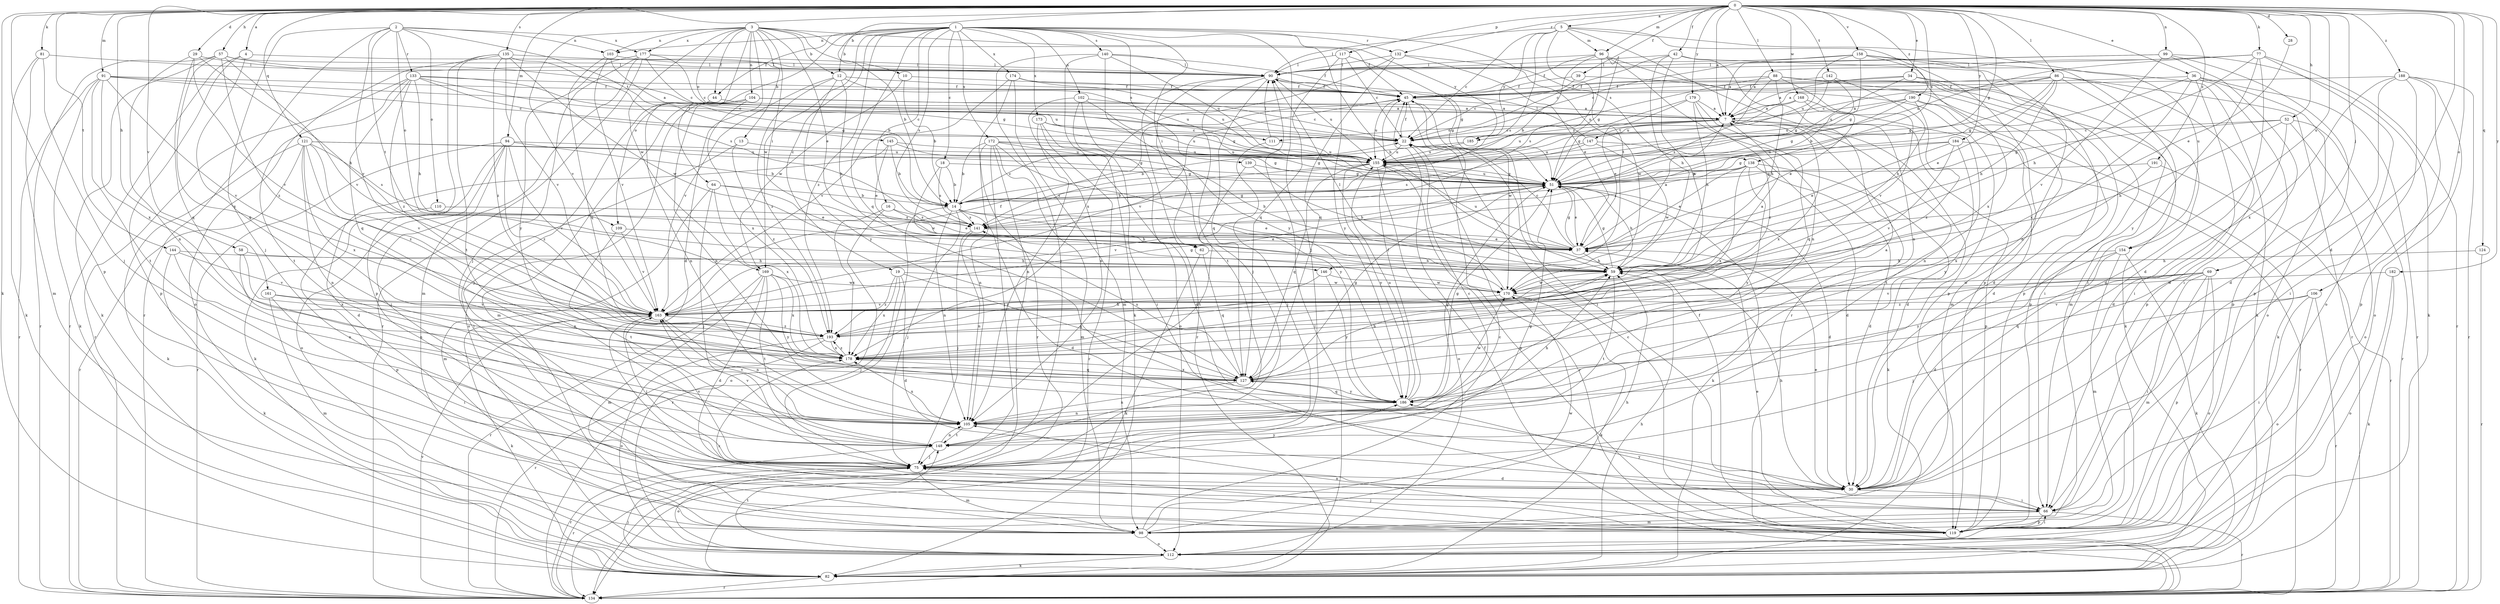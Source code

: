 strict digraph  {
0;
1;
2;
3;
4;
5;
7;
10;
12;
13;
14;
16;
18;
19;
22;
28;
29;
30;
34;
36;
37;
39;
42;
44;
45;
51;
52;
57;
58;
59;
62;
64;
66;
69;
75;
77;
81;
82;
86;
88;
90;
91;
94;
96;
98;
99;
102;
103;
104;
105;
106;
109;
110;
111;
112;
117;
119;
121;
124;
127;
132;
133;
134;
135;
138;
139;
140;
141;
142;
144;
145;
146;
147;
148;
154;
155;
158;
161;
163;
168;
169;
170;
172;
173;
174;
177;
178;
179;
182;
184;
185;
186;
188;
190;
191;
193;
0 -> 4  [label=a];
0 -> 5  [label=a];
0 -> 7  [label=a];
0 -> 10  [label=b];
0 -> 28  [label=d];
0 -> 29  [label=d];
0 -> 30  [label=d];
0 -> 34  [label=e];
0 -> 36  [label=e];
0 -> 39  [label=f];
0 -> 42  [label=f];
0 -> 51  [label=g];
0 -> 52  [label=h];
0 -> 57  [label=h];
0 -> 58  [label=h];
0 -> 69  [label=j];
0 -> 77  [label=k];
0 -> 81  [label=k];
0 -> 82  [label=k];
0 -> 86  [label=l];
0 -> 88  [label=l];
0 -> 91  [label=m];
0 -> 94  [label=m];
0 -> 96  [label=m];
0 -> 99  [label=n];
0 -> 106  [label=o];
0 -> 117  [label=p];
0 -> 119  [label=p];
0 -> 121  [label=q];
0 -> 124  [label=q];
0 -> 132  [label=r];
0 -> 135  [label=s];
0 -> 138  [label=s];
0 -> 142  [label=t];
0 -> 144  [label=t];
0 -> 154  [label=u];
0 -> 158  [label=v];
0 -> 161  [label=v];
0 -> 168  [label=w];
0 -> 179  [label=y];
0 -> 182  [label=y];
0 -> 184  [label=y];
0 -> 188  [label=z];
0 -> 190  [label=z];
0 -> 191  [label=z];
1 -> 12  [label=b];
1 -> 16  [label=c];
1 -> 18  [label=c];
1 -> 19  [label=c];
1 -> 44  [label=f];
1 -> 59  [label=h];
1 -> 62  [label=i];
1 -> 75  [label=j];
1 -> 102  [label=n];
1 -> 103  [label=n];
1 -> 109  [label=o];
1 -> 127  [label=q];
1 -> 132  [label=r];
1 -> 138  [label=s];
1 -> 139  [label=s];
1 -> 140  [label=s];
1 -> 141  [label=s];
1 -> 169  [label=w];
1 -> 172  [label=x];
1 -> 173  [label=x];
1 -> 174  [label=x];
1 -> 193  [label=z];
2 -> 75  [label=j];
2 -> 103  [label=n];
2 -> 109  [label=o];
2 -> 110  [label=o];
2 -> 133  [label=r];
2 -> 134  [label=r];
2 -> 145  [label=t];
2 -> 146  [label=t];
2 -> 163  [label=v];
2 -> 177  [label=x];
3 -> 12  [label=b];
3 -> 13  [label=b];
3 -> 14  [label=b];
3 -> 30  [label=d];
3 -> 37  [label=e];
3 -> 44  [label=f];
3 -> 45  [label=f];
3 -> 62  [label=i];
3 -> 64  [label=i];
3 -> 103  [label=n];
3 -> 104  [label=n];
3 -> 111  [label=o];
3 -> 163  [label=v];
3 -> 169  [label=w];
3 -> 177  [label=x];
3 -> 185  [label=y];
4 -> 90  [label=l];
4 -> 119  [label=p];
4 -> 127  [label=q];
4 -> 134  [label=r];
5 -> 22  [label=c];
5 -> 90  [label=l];
5 -> 96  [label=m];
5 -> 119  [label=p];
5 -> 134  [label=r];
5 -> 141  [label=s];
5 -> 146  [label=t];
5 -> 154  [label=u];
5 -> 185  [label=y];
7 -> 22  [label=c];
7 -> 30  [label=d];
7 -> 111  [label=o];
7 -> 119  [label=p];
7 -> 147  [label=t];
7 -> 148  [label=t];
7 -> 155  [label=u];
7 -> 178  [label=x];
7 -> 185  [label=y];
10 -> 14  [label=b];
10 -> 45  [label=f];
10 -> 169  [label=w];
12 -> 45  [label=f];
12 -> 59  [label=h];
12 -> 155  [label=u];
12 -> 163  [label=v];
12 -> 186  [label=y];
12 -> 193  [label=z];
13 -> 66  [label=i];
13 -> 155  [label=u];
13 -> 193  [label=z];
14 -> 22  [label=c];
14 -> 30  [label=d];
14 -> 37  [label=e];
14 -> 51  [label=g];
14 -> 59  [label=h];
14 -> 75  [label=j];
14 -> 105  [label=n];
14 -> 134  [label=r];
14 -> 141  [label=s];
16 -> 37  [label=e];
16 -> 112  [label=o];
16 -> 141  [label=s];
16 -> 178  [label=x];
18 -> 14  [label=b];
18 -> 51  [label=g];
18 -> 141  [label=s];
18 -> 170  [label=w];
19 -> 30  [label=d];
19 -> 75  [label=j];
19 -> 127  [label=q];
19 -> 170  [label=w];
19 -> 178  [label=x];
19 -> 193  [label=z];
22 -> 45  [label=f];
22 -> 134  [label=r];
22 -> 155  [label=u];
28 -> 37  [label=e];
29 -> 59  [label=h];
29 -> 90  [label=l];
29 -> 105  [label=n];
29 -> 127  [label=q];
29 -> 163  [label=v];
30 -> 37  [label=e];
30 -> 59  [label=h];
30 -> 66  [label=i];
34 -> 7  [label=a];
34 -> 45  [label=f];
34 -> 66  [label=i];
34 -> 98  [label=m];
34 -> 155  [label=u];
36 -> 45  [label=f];
36 -> 51  [label=g];
36 -> 66  [label=i];
36 -> 112  [label=o];
36 -> 119  [label=p];
36 -> 134  [label=r];
36 -> 178  [label=x];
37 -> 7  [label=a];
37 -> 22  [label=c];
37 -> 51  [label=g];
37 -> 59  [label=h];
37 -> 155  [label=u];
39 -> 22  [label=c];
39 -> 45  [label=f];
39 -> 98  [label=m];
42 -> 22  [label=c];
42 -> 59  [label=h];
42 -> 90  [label=l];
42 -> 105  [label=n];
42 -> 119  [label=p];
42 -> 170  [label=w];
44 -> 7  [label=a];
44 -> 75  [label=j];
44 -> 105  [label=n];
45 -> 7  [label=a];
45 -> 66  [label=i];
45 -> 155  [label=u];
45 -> 163  [label=v];
45 -> 170  [label=w];
51 -> 14  [label=b];
51 -> 30  [label=d];
51 -> 37  [label=e];
51 -> 59  [label=h];
51 -> 82  [label=k];
51 -> 155  [label=u];
51 -> 163  [label=v];
52 -> 22  [label=c];
52 -> 30  [label=d];
52 -> 51  [label=g];
52 -> 59  [label=h];
52 -> 112  [label=o];
52 -> 134  [label=r];
57 -> 22  [label=c];
57 -> 82  [label=k];
57 -> 90  [label=l];
57 -> 134  [label=r];
57 -> 163  [label=v];
57 -> 178  [label=x];
57 -> 193  [label=z];
58 -> 59  [label=h];
58 -> 105  [label=n];
58 -> 178  [label=x];
59 -> 51  [label=g];
59 -> 148  [label=t];
59 -> 170  [label=w];
62 -> 59  [label=h];
62 -> 82  [label=k];
62 -> 127  [label=q];
64 -> 14  [label=b];
64 -> 37  [label=e];
64 -> 75  [label=j];
64 -> 98  [label=m];
64 -> 178  [label=x];
66 -> 98  [label=m];
66 -> 119  [label=p];
66 -> 134  [label=r];
66 -> 186  [label=y];
69 -> 66  [label=i];
69 -> 98  [label=m];
69 -> 112  [label=o];
69 -> 119  [label=p];
69 -> 127  [label=q];
69 -> 163  [label=v];
69 -> 170  [label=w];
69 -> 193  [label=z];
75 -> 30  [label=d];
75 -> 51  [label=g];
75 -> 98  [label=m];
75 -> 112  [label=o];
75 -> 134  [label=r];
75 -> 163  [label=v];
75 -> 186  [label=y];
77 -> 7  [label=a];
77 -> 30  [label=d];
77 -> 59  [label=h];
77 -> 90  [label=l];
77 -> 112  [label=o];
77 -> 134  [label=r];
77 -> 155  [label=u];
77 -> 186  [label=y];
81 -> 75  [label=j];
81 -> 82  [label=k];
81 -> 90  [label=l];
81 -> 98  [label=m];
82 -> 59  [label=h];
82 -> 75  [label=j];
82 -> 90  [label=l];
82 -> 134  [label=r];
86 -> 7  [label=a];
86 -> 22  [label=c];
86 -> 30  [label=d];
86 -> 37  [label=e];
86 -> 45  [label=f];
86 -> 51  [label=g];
86 -> 59  [label=h];
86 -> 119  [label=p];
86 -> 134  [label=r];
88 -> 30  [label=d];
88 -> 45  [label=f];
88 -> 59  [label=h];
88 -> 82  [label=k];
88 -> 119  [label=p];
88 -> 141  [label=s];
88 -> 155  [label=u];
88 -> 163  [label=v];
90 -> 45  [label=f];
90 -> 51  [label=g];
90 -> 75  [label=j];
90 -> 127  [label=q];
90 -> 134  [label=r];
90 -> 148  [label=t];
90 -> 155  [label=u];
91 -> 7  [label=a];
91 -> 22  [label=c];
91 -> 45  [label=f];
91 -> 82  [label=k];
91 -> 134  [label=r];
91 -> 148  [label=t];
91 -> 163  [label=v];
91 -> 178  [label=x];
94 -> 14  [label=b];
94 -> 75  [label=j];
94 -> 82  [label=k];
94 -> 112  [label=o];
94 -> 134  [label=r];
94 -> 155  [label=u];
94 -> 163  [label=v];
94 -> 193  [label=z];
96 -> 14  [label=b];
96 -> 45  [label=f];
96 -> 51  [label=g];
96 -> 90  [label=l];
96 -> 105  [label=n];
96 -> 119  [label=p];
96 -> 141  [label=s];
98 -> 22  [label=c];
98 -> 59  [label=h];
98 -> 112  [label=o];
98 -> 170  [label=w];
99 -> 7  [label=a];
99 -> 66  [label=i];
99 -> 82  [label=k];
99 -> 90  [label=l];
99 -> 119  [label=p];
99 -> 163  [label=v];
102 -> 7  [label=a];
102 -> 51  [label=g];
102 -> 66  [label=i];
102 -> 105  [label=n];
102 -> 112  [label=o];
103 -> 14  [label=b];
103 -> 90  [label=l];
103 -> 127  [label=q];
103 -> 163  [label=v];
104 -> 7  [label=a];
104 -> 22  [label=c];
104 -> 98  [label=m];
104 -> 105  [label=n];
104 -> 112  [label=o];
104 -> 178  [label=x];
105 -> 51  [label=g];
105 -> 59  [label=h];
105 -> 148  [label=t];
105 -> 163  [label=v];
105 -> 178  [label=x];
106 -> 66  [label=i];
106 -> 75  [label=j];
106 -> 112  [label=o];
106 -> 134  [label=r];
106 -> 163  [label=v];
109 -> 37  [label=e];
109 -> 148  [label=t];
109 -> 163  [label=v];
110 -> 119  [label=p];
110 -> 141  [label=s];
111 -> 75  [label=j];
111 -> 90  [label=l];
111 -> 155  [label=u];
112 -> 82  [label=k];
112 -> 148  [label=t];
117 -> 22  [label=c];
117 -> 51  [label=g];
117 -> 90  [label=l];
117 -> 127  [label=q];
117 -> 186  [label=y];
119 -> 22  [label=c];
119 -> 37  [label=e];
119 -> 45  [label=f];
119 -> 66  [label=i];
119 -> 75  [label=j];
119 -> 105  [label=n];
119 -> 178  [label=x];
121 -> 51  [label=g];
121 -> 82  [label=k];
121 -> 105  [label=n];
121 -> 134  [label=r];
121 -> 141  [label=s];
121 -> 155  [label=u];
121 -> 163  [label=v];
121 -> 178  [label=x];
121 -> 193  [label=z];
124 -> 59  [label=h];
124 -> 134  [label=r];
127 -> 7  [label=a];
127 -> 51  [label=g];
127 -> 59  [label=h];
127 -> 105  [label=n];
127 -> 141  [label=s];
127 -> 178  [label=x];
127 -> 186  [label=y];
132 -> 37  [label=e];
132 -> 90  [label=l];
132 -> 127  [label=q];
132 -> 170  [label=w];
132 -> 178  [label=x];
133 -> 22  [label=c];
133 -> 45  [label=f];
133 -> 51  [label=g];
133 -> 59  [label=h];
133 -> 127  [label=q];
133 -> 134  [label=r];
133 -> 148  [label=t];
133 -> 155  [label=u];
133 -> 193  [label=z];
134 -> 45  [label=f];
134 -> 163  [label=v];
135 -> 90  [label=l];
135 -> 112  [label=o];
135 -> 119  [label=p];
135 -> 141  [label=s];
135 -> 148  [label=t];
135 -> 163  [label=v];
135 -> 170  [label=w];
135 -> 193  [label=z];
138 -> 30  [label=d];
138 -> 37  [label=e];
138 -> 51  [label=g];
138 -> 82  [label=k];
138 -> 141  [label=s];
138 -> 178  [label=x];
138 -> 186  [label=y];
139 -> 51  [label=g];
139 -> 59  [label=h];
139 -> 148  [label=t];
140 -> 45  [label=f];
140 -> 75  [label=j];
140 -> 82  [label=k];
140 -> 90  [label=l];
140 -> 155  [label=u];
140 -> 186  [label=y];
141 -> 37  [label=e];
141 -> 75  [label=j];
141 -> 105  [label=n];
142 -> 14  [label=b];
142 -> 45  [label=f];
142 -> 51  [label=g];
142 -> 59  [label=h];
144 -> 59  [label=h];
144 -> 82  [label=k];
144 -> 105  [label=n];
144 -> 163  [label=v];
145 -> 14  [label=b];
145 -> 30  [label=d];
145 -> 37  [label=e];
145 -> 51  [label=g];
145 -> 155  [label=u];
146 -> 170  [label=w];
146 -> 186  [label=y];
146 -> 193  [label=z];
147 -> 30  [label=d];
147 -> 90  [label=l];
147 -> 141  [label=s];
147 -> 155  [label=u];
147 -> 170  [label=w];
148 -> 22  [label=c];
148 -> 75  [label=j];
148 -> 105  [label=n];
148 -> 134  [label=r];
148 -> 163  [label=v];
154 -> 30  [label=d];
154 -> 59  [label=h];
154 -> 82  [label=k];
154 -> 98  [label=m];
154 -> 186  [label=y];
155 -> 51  [label=g];
155 -> 112  [label=o];
155 -> 119  [label=p];
155 -> 127  [label=q];
155 -> 141  [label=s];
155 -> 186  [label=y];
158 -> 22  [label=c];
158 -> 51  [label=g];
158 -> 66  [label=i];
158 -> 82  [label=k];
158 -> 90  [label=l];
158 -> 105  [label=n];
158 -> 155  [label=u];
158 -> 178  [label=x];
161 -> 66  [label=i];
161 -> 98  [label=m];
161 -> 163  [label=v];
161 -> 178  [label=x];
163 -> 45  [label=f];
163 -> 51  [label=g];
163 -> 75  [label=j];
163 -> 82  [label=k];
163 -> 105  [label=n];
163 -> 193  [label=z];
168 -> 7  [label=a];
168 -> 37  [label=e];
168 -> 105  [label=n];
168 -> 155  [label=u];
169 -> 30  [label=d];
169 -> 98  [label=m];
169 -> 134  [label=r];
169 -> 148  [label=t];
169 -> 170  [label=w];
169 -> 178  [label=x];
169 -> 186  [label=y];
170 -> 7  [label=a];
170 -> 82  [label=k];
170 -> 90  [label=l];
170 -> 163  [label=v];
172 -> 14  [label=b];
172 -> 51  [label=g];
172 -> 59  [label=h];
172 -> 75  [label=j];
172 -> 98  [label=m];
172 -> 105  [label=n];
172 -> 134  [label=r];
172 -> 155  [label=u];
172 -> 186  [label=y];
173 -> 22  [label=c];
173 -> 30  [label=d];
173 -> 105  [label=n];
173 -> 134  [label=r];
173 -> 155  [label=u];
174 -> 45  [label=f];
174 -> 98  [label=m];
174 -> 134  [label=r];
174 -> 155  [label=u];
174 -> 163  [label=v];
177 -> 22  [label=c];
177 -> 51  [label=g];
177 -> 75  [label=j];
177 -> 90  [label=l];
177 -> 98  [label=m];
177 -> 134  [label=r];
177 -> 186  [label=y];
178 -> 127  [label=q];
178 -> 193  [label=z];
179 -> 7  [label=a];
179 -> 37  [label=e];
179 -> 51  [label=g];
179 -> 59  [label=h];
179 -> 127  [label=q];
179 -> 193  [label=z];
182 -> 82  [label=k];
182 -> 112  [label=o];
182 -> 170  [label=w];
184 -> 37  [label=e];
184 -> 51  [label=g];
184 -> 134  [label=r];
184 -> 155  [label=u];
184 -> 163  [label=v];
184 -> 186  [label=y];
185 -> 14  [label=b];
185 -> 155  [label=u];
186 -> 45  [label=f];
186 -> 51  [label=g];
186 -> 105  [label=n];
186 -> 127  [label=q];
186 -> 155  [label=u];
186 -> 170  [label=w];
188 -> 30  [label=d];
188 -> 45  [label=f];
188 -> 66  [label=i];
188 -> 112  [label=o];
188 -> 119  [label=p];
188 -> 134  [label=r];
188 -> 178  [label=x];
190 -> 7  [label=a];
190 -> 30  [label=d];
190 -> 51  [label=g];
190 -> 82  [label=k];
190 -> 155  [label=u];
190 -> 193  [label=z];
191 -> 51  [label=g];
191 -> 134  [label=r];
191 -> 178  [label=x];
193 -> 59  [label=h];
193 -> 112  [label=o];
193 -> 134  [label=r];
193 -> 178  [label=x];
}
